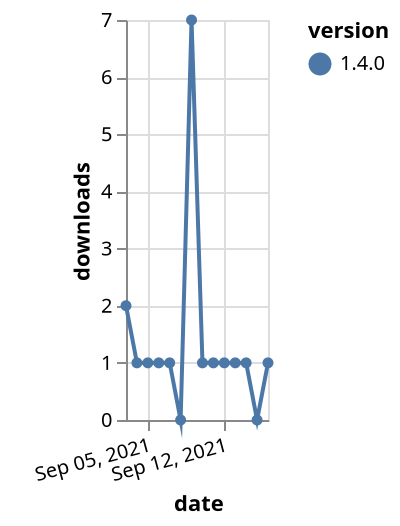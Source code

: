 {"$schema": "https://vega.github.io/schema/vega-lite/v5.json", "description": "A simple bar chart with embedded data.", "data": {"values": [{"date": "2021-09-03", "total": 532, "delta": 2, "version": "1.4.0"}, {"date": "2021-09-04", "total": 533, "delta": 1, "version": "1.4.0"}, {"date": "2021-09-05", "total": 534, "delta": 1, "version": "1.4.0"}, {"date": "2021-09-06", "total": 535, "delta": 1, "version": "1.4.0"}, {"date": "2021-09-07", "total": 536, "delta": 1, "version": "1.4.0"}, {"date": "2021-09-08", "total": 536, "delta": 0, "version": "1.4.0"}, {"date": "2021-09-09", "total": 543, "delta": 7, "version": "1.4.0"}, {"date": "2021-09-10", "total": 544, "delta": 1, "version": "1.4.0"}, {"date": "2021-09-11", "total": 545, "delta": 1, "version": "1.4.0"}, {"date": "2021-09-12", "total": 546, "delta": 1, "version": "1.4.0"}, {"date": "2021-09-13", "total": 547, "delta": 1, "version": "1.4.0"}, {"date": "2021-09-14", "total": 548, "delta": 1, "version": "1.4.0"}, {"date": "2021-09-15", "total": 548, "delta": 0, "version": "1.4.0"}, {"date": "2021-09-16", "total": 549, "delta": 1, "version": "1.4.0"}]}, "width": "container", "mark": {"type": "line", "point": {"filled": true}}, "encoding": {"x": {"field": "date", "type": "temporal", "timeUnit": "yearmonthdate", "title": "date", "axis": {"labelAngle": -15}}, "y": {"field": "delta", "type": "quantitative", "title": "downloads"}, "color": {"field": "version", "type": "nominal"}, "tooltip": {"field": "delta"}}}